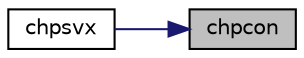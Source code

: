 digraph "chpcon"
{
 // LATEX_PDF_SIZE
  edge [fontname="Helvetica",fontsize="10",labelfontname="Helvetica",labelfontsize="10"];
  node [fontname="Helvetica",fontsize="10",shape=record];
  rankdir="RL";
  Node1 [label="chpcon",height=0.2,width=0.4,color="black", fillcolor="grey75", style="filled", fontcolor="black",tooltip="CHPCON"];
  Node1 -> Node2 [dir="back",color="midnightblue",fontsize="10",style="solid",fontname="Helvetica"];
  Node2 [label="chpsvx",height=0.2,width=0.4,color="black", fillcolor="white", style="filled",URL="$chpsvx_8f.html#a39fbe6401a6d941d5c897ea13198fd74",tooltip="CHPSVX computes the solution to system of linear equations A * X = B for OTHER matrices"];
}
